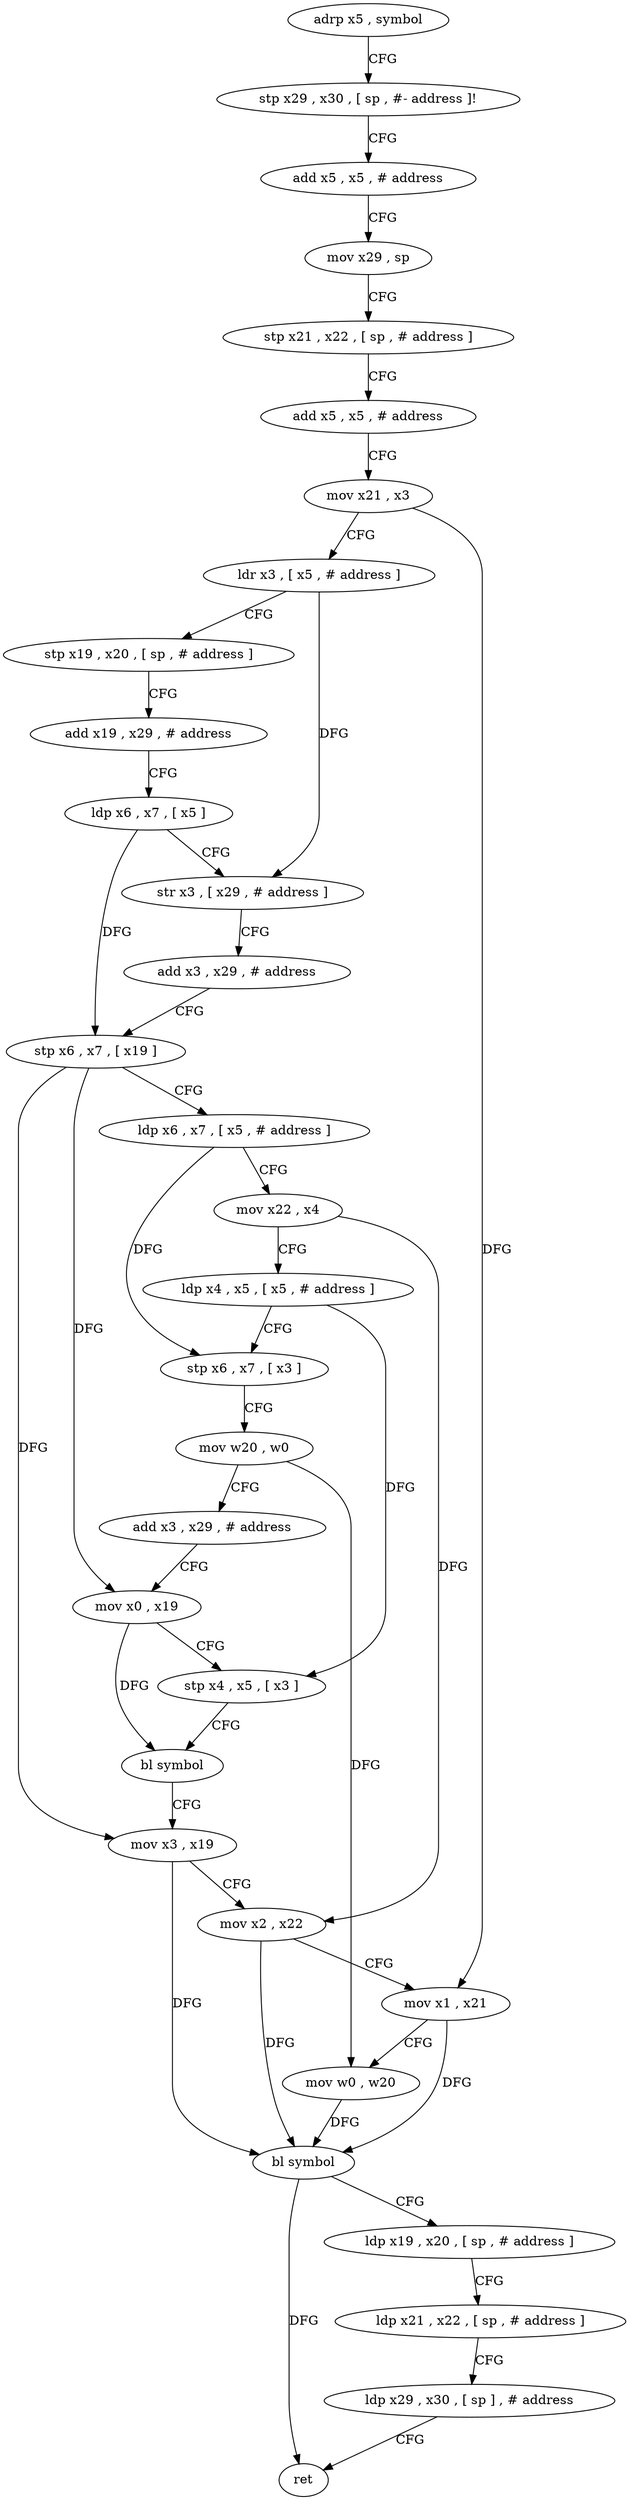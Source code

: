 digraph "func" {
"4229928" [label = "adrp x5 , symbol" ]
"4229932" [label = "stp x29 , x30 , [ sp , #- address ]!" ]
"4229936" [label = "add x5 , x5 , # address" ]
"4229940" [label = "mov x29 , sp" ]
"4229944" [label = "stp x21 , x22 , [ sp , # address ]" ]
"4229948" [label = "add x5 , x5 , # address" ]
"4229952" [label = "mov x21 , x3" ]
"4229956" [label = "ldr x3 , [ x5 , # address ]" ]
"4229960" [label = "stp x19 , x20 , [ sp , # address ]" ]
"4229964" [label = "add x19 , x29 , # address" ]
"4229968" [label = "ldp x6 , x7 , [ x5 ]" ]
"4229972" [label = "str x3 , [ x29 , # address ]" ]
"4229976" [label = "add x3 , x29 , # address" ]
"4229980" [label = "stp x6 , x7 , [ x19 ]" ]
"4229984" [label = "ldp x6 , x7 , [ x5 , # address ]" ]
"4229988" [label = "mov x22 , x4" ]
"4229992" [label = "ldp x4 , x5 , [ x5 , # address ]" ]
"4229996" [label = "stp x6 , x7 , [ x3 ]" ]
"4230000" [label = "mov w20 , w0" ]
"4230004" [label = "add x3 , x29 , # address" ]
"4230008" [label = "mov x0 , x19" ]
"4230012" [label = "stp x4 , x5 , [ x3 ]" ]
"4230016" [label = "bl symbol" ]
"4230020" [label = "mov x3 , x19" ]
"4230024" [label = "mov x2 , x22" ]
"4230028" [label = "mov x1 , x21" ]
"4230032" [label = "mov w0 , w20" ]
"4230036" [label = "bl symbol" ]
"4230040" [label = "ldp x19 , x20 , [ sp , # address ]" ]
"4230044" [label = "ldp x21 , x22 , [ sp , # address ]" ]
"4230048" [label = "ldp x29 , x30 , [ sp ] , # address" ]
"4230052" [label = "ret" ]
"4229928" -> "4229932" [ label = "CFG" ]
"4229932" -> "4229936" [ label = "CFG" ]
"4229936" -> "4229940" [ label = "CFG" ]
"4229940" -> "4229944" [ label = "CFG" ]
"4229944" -> "4229948" [ label = "CFG" ]
"4229948" -> "4229952" [ label = "CFG" ]
"4229952" -> "4229956" [ label = "CFG" ]
"4229952" -> "4230028" [ label = "DFG" ]
"4229956" -> "4229960" [ label = "CFG" ]
"4229956" -> "4229972" [ label = "DFG" ]
"4229960" -> "4229964" [ label = "CFG" ]
"4229964" -> "4229968" [ label = "CFG" ]
"4229968" -> "4229972" [ label = "CFG" ]
"4229968" -> "4229980" [ label = "DFG" ]
"4229972" -> "4229976" [ label = "CFG" ]
"4229976" -> "4229980" [ label = "CFG" ]
"4229980" -> "4229984" [ label = "CFG" ]
"4229980" -> "4230008" [ label = "DFG" ]
"4229980" -> "4230020" [ label = "DFG" ]
"4229984" -> "4229988" [ label = "CFG" ]
"4229984" -> "4229996" [ label = "DFG" ]
"4229988" -> "4229992" [ label = "CFG" ]
"4229988" -> "4230024" [ label = "DFG" ]
"4229992" -> "4229996" [ label = "CFG" ]
"4229992" -> "4230012" [ label = "DFG" ]
"4229996" -> "4230000" [ label = "CFG" ]
"4230000" -> "4230004" [ label = "CFG" ]
"4230000" -> "4230032" [ label = "DFG" ]
"4230004" -> "4230008" [ label = "CFG" ]
"4230008" -> "4230012" [ label = "CFG" ]
"4230008" -> "4230016" [ label = "DFG" ]
"4230012" -> "4230016" [ label = "CFG" ]
"4230016" -> "4230020" [ label = "CFG" ]
"4230020" -> "4230024" [ label = "CFG" ]
"4230020" -> "4230036" [ label = "DFG" ]
"4230024" -> "4230028" [ label = "CFG" ]
"4230024" -> "4230036" [ label = "DFG" ]
"4230028" -> "4230032" [ label = "CFG" ]
"4230028" -> "4230036" [ label = "DFG" ]
"4230032" -> "4230036" [ label = "DFG" ]
"4230036" -> "4230040" [ label = "CFG" ]
"4230036" -> "4230052" [ label = "DFG" ]
"4230040" -> "4230044" [ label = "CFG" ]
"4230044" -> "4230048" [ label = "CFG" ]
"4230048" -> "4230052" [ label = "CFG" ]
}
